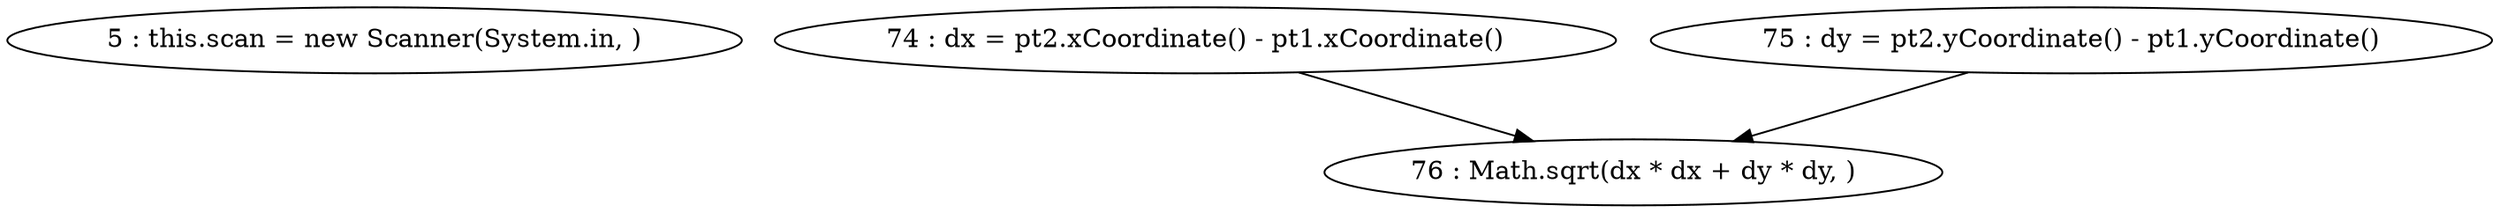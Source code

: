 digraph G {
"5 : this.scan = new Scanner(System.in, )"
"74 : dx = pt2.xCoordinate() - pt1.xCoordinate()"
"74 : dx = pt2.xCoordinate() - pt1.xCoordinate()" -> "76 : Math.sqrt(dx * dx + dy * dy, )"
"75 : dy = pt2.yCoordinate() - pt1.yCoordinate()"
"75 : dy = pt2.yCoordinate() - pt1.yCoordinate()" -> "76 : Math.sqrt(dx * dx + dy * dy, )"
"76 : Math.sqrt(dx * dx + dy * dy, )"
}